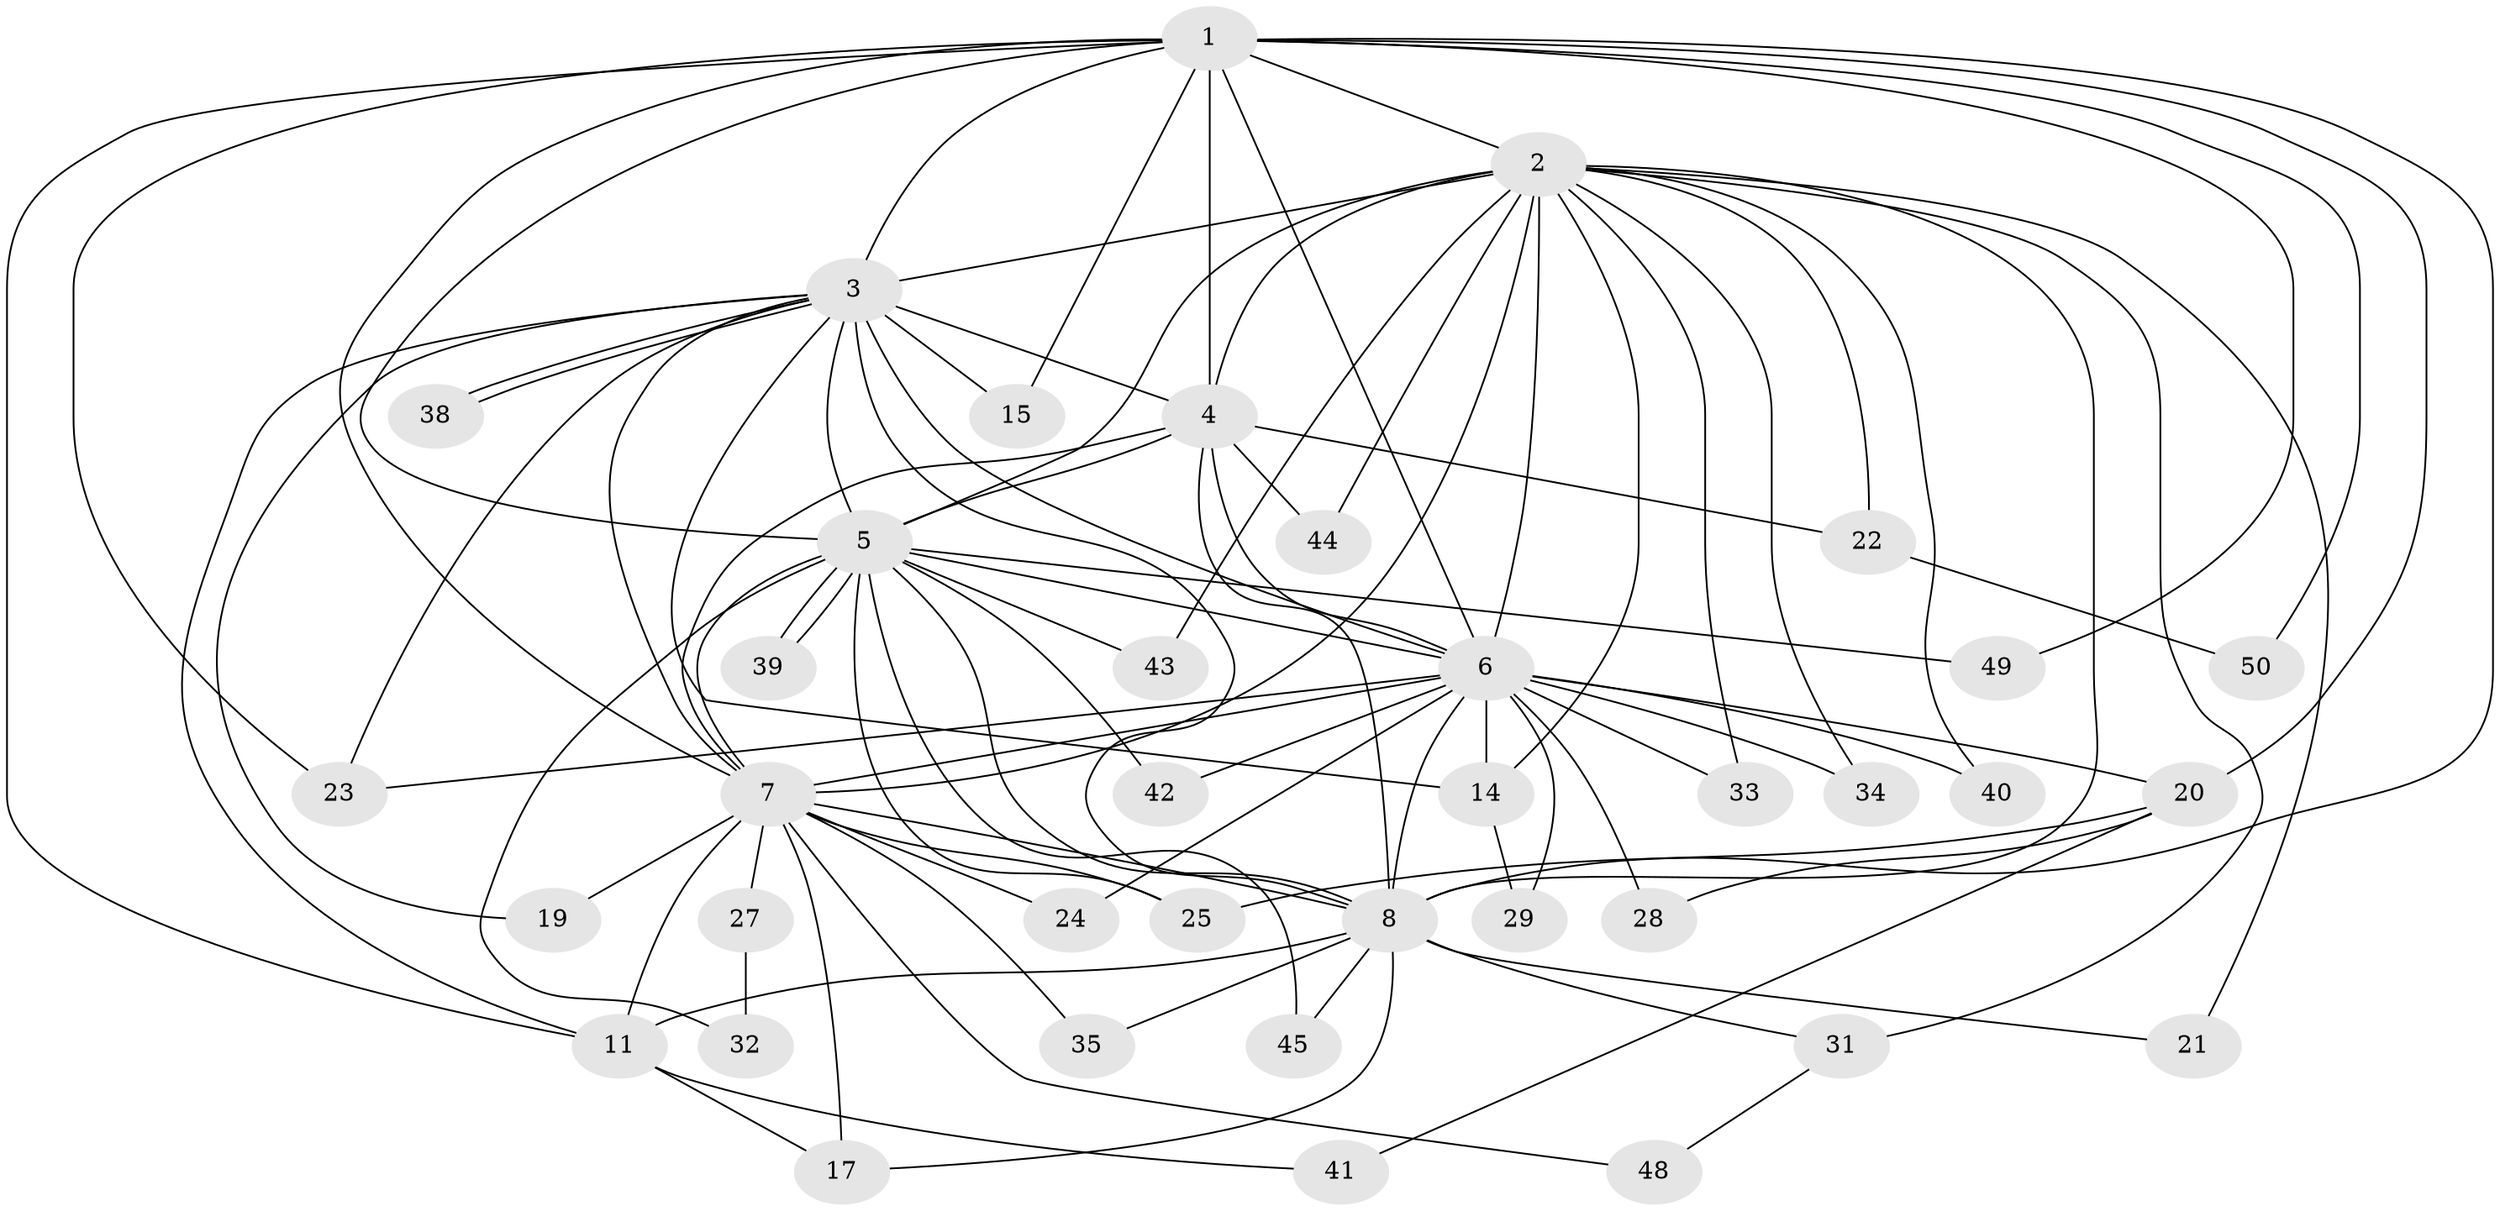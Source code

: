 // original degree distribution, {16: 0.02, 10: 0.02, 17: 0.04, 12: 0.02, 15: 0.08, 18: 0.02, 6: 0.02, 5: 0.04, 2: 0.56, 4: 0.02, 3: 0.16}
// Generated by graph-tools (version 1.1) at 2025/11/02/27/25 16:11:06]
// undirected, 38 vertices, 93 edges
graph export_dot {
graph [start="1"]
  node [color=gray90,style=filled];
  1 [super="+37"];
  2 [super="+10"];
  3 [super="+16"];
  4 [super="+30"];
  5 [super="+47"];
  6 [super="+9"];
  7 [super="+12"];
  8 [super="+13"];
  11;
  14 [super="+36"];
  15;
  17 [super="+18"];
  19;
  20 [super="+26"];
  21;
  22;
  23;
  24;
  25;
  27;
  28;
  29;
  31;
  32;
  33 [super="+46"];
  34;
  35;
  38;
  39;
  40;
  41;
  42;
  43;
  44;
  45;
  48;
  49;
  50;
  1 -- 2 [weight=2];
  1 -- 3;
  1 -- 4 [weight=2];
  1 -- 5;
  1 -- 6 [weight=2];
  1 -- 7;
  1 -- 8;
  1 -- 11;
  1 -- 15;
  1 -- 20;
  1 -- 49;
  1 -- 50;
  1 -- 23;
  2 -- 3 [weight=2];
  2 -- 4 [weight=2];
  2 -- 5 [weight=3];
  2 -- 6 [weight=4];
  2 -- 7 [weight=2];
  2 -- 8 [weight=2];
  2 -- 22;
  2 -- 33;
  2 -- 34;
  2 -- 40;
  2 -- 43;
  2 -- 44;
  2 -- 21;
  2 -- 31;
  2 -- 14;
  3 -- 4;
  3 -- 5;
  3 -- 6 [weight=3];
  3 -- 7;
  3 -- 8;
  3 -- 11;
  3 -- 14;
  3 -- 15;
  3 -- 19;
  3 -- 23;
  3 -- 38;
  3 -- 38;
  4 -- 5;
  4 -- 6 [weight=2];
  4 -- 7;
  4 -- 8;
  4 -- 22;
  4 -- 44;
  5 -- 6 [weight=2];
  5 -- 7;
  5 -- 8;
  5 -- 25;
  5 -- 32;
  5 -- 39;
  5 -- 39;
  5 -- 42;
  5 -- 43;
  5 -- 45;
  5 -- 49;
  6 -- 7 [weight=2];
  6 -- 8 [weight=2];
  6 -- 14;
  6 -- 24;
  6 -- 29;
  6 -- 34;
  6 -- 42;
  6 -- 33 [weight=2];
  6 -- 40;
  6 -- 20;
  6 -- 23;
  6 -- 28;
  7 -- 8;
  7 -- 17;
  7 -- 19;
  7 -- 25;
  7 -- 27 [weight=2];
  7 -- 35;
  7 -- 48;
  7 -- 24;
  7 -- 11;
  8 -- 17;
  8 -- 21;
  8 -- 31;
  8 -- 35;
  8 -- 45;
  8 -- 11;
  11 -- 41;
  11 -- 17;
  14 -- 29;
  20 -- 28;
  20 -- 41;
  20 -- 25;
  22 -- 50;
  27 -- 32;
  31 -- 48;
}
